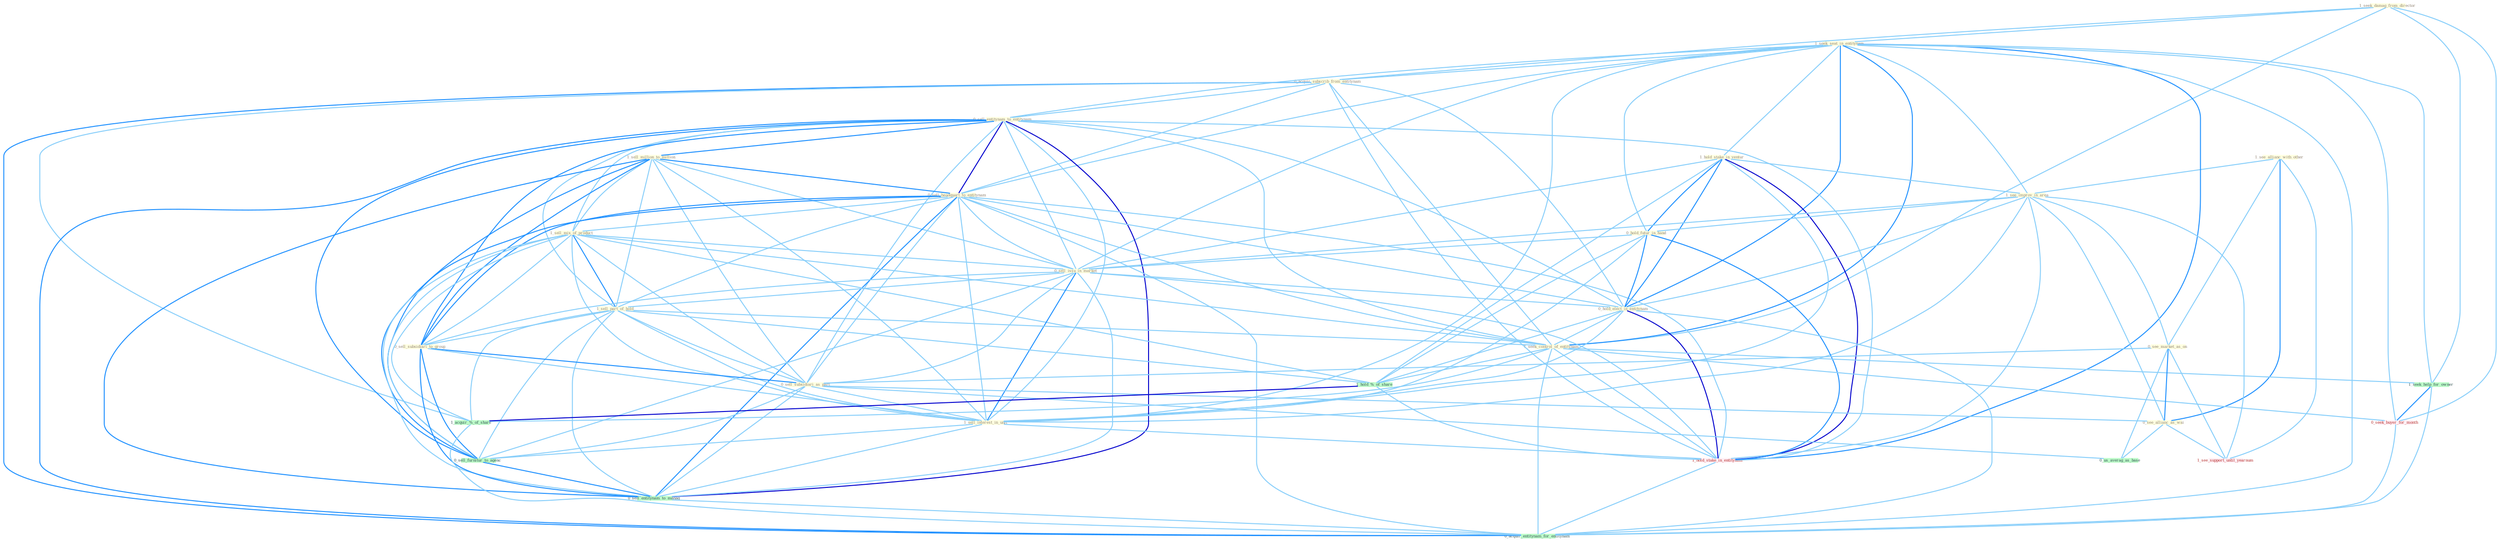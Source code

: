 Graph G{ 
    node
    [shape=polygon,style=filled,width=.5,height=.06,color="#BDFCC9",fixedsize=true,fontsize=4,
    fontcolor="#2f4f4f"];
    {node
    [color="#ffffe0", fontcolor="#8b7d6b"] "1_seek_damag_from_director " "1_see_allianc_with_other " "1_seek_seat_in_entitynam " "0_acquir_subscrib_from_entitynam " "1_hold_stake_in_ventur " "1_see_improv_in_area " "0_sell_entitynam_to_entitynam " "1_sell_million_to_million " "0_sell_headquart_to_entitynam " "0_hold_futur_in_hand " "1_sell_mix_of_product " "0_sell_issu_in_market " "1_sell_part_of_hold " "0_hold_elect_in_entitynam " "0_sell_subsidiari_to_group " "1_seek_control_of_entitynam " "0_see_market_as_on " "0_sell_subsidiari_as_part " "1_sell_interest_in_unit " "0_see_allianc_as_wai "}
{node [color="#fff0f5", fontcolor="#b22222"] "1_hold_stake_in_entitynam " "0_seek_buyer_for_month " "1_see_support_until_yearnum "}
edge [color="#B0E2FF"];

	"1_seek_damag_from_director " -- "1_seek_seat_in_entitynam " [w="1", color="#87cefa" ];
	"1_seek_damag_from_director " -- "0_acquir_subscrib_from_entitynam " [w="1", color="#87cefa" ];
	"1_seek_damag_from_director " -- "1_seek_control_of_entitynam " [w="1", color="#87cefa" ];
	"1_seek_damag_from_director " -- "1_seek_help_for_owner " [w="1", color="#87cefa" ];
	"1_seek_damag_from_director " -- "0_seek_buyer_for_month " [w="1", color="#87cefa" ];
	"1_see_allianc_with_other " -- "1_see_improv_in_area " [w="1", color="#87cefa" ];
	"1_see_allianc_with_other " -- "0_see_market_as_on " [w="1", color="#87cefa" ];
	"1_see_allianc_with_other " -- "0_see_allianc_as_wai " [w="2", color="#1e90ff" , len=0.8];
	"1_see_allianc_with_other " -- "1_see_support_until_yearnum " [w="1", color="#87cefa" ];
	"1_seek_seat_in_entitynam " -- "0_acquir_subscrib_from_entitynam " [w="1", color="#87cefa" ];
	"1_seek_seat_in_entitynam " -- "1_hold_stake_in_ventur " [w="1", color="#87cefa" ];
	"1_seek_seat_in_entitynam " -- "1_see_improv_in_area " [w="1", color="#87cefa" ];
	"1_seek_seat_in_entitynam " -- "0_sell_entitynam_to_entitynam " [w="1", color="#87cefa" ];
	"1_seek_seat_in_entitynam " -- "0_sell_headquart_to_entitynam " [w="1", color="#87cefa" ];
	"1_seek_seat_in_entitynam " -- "0_hold_futur_in_hand " [w="1", color="#87cefa" ];
	"1_seek_seat_in_entitynam " -- "0_sell_issu_in_market " [w="1", color="#87cefa" ];
	"1_seek_seat_in_entitynam " -- "0_hold_elect_in_entitynam " [w="2", color="#1e90ff" , len=0.8];
	"1_seek_seat_in_entitynam " -- "1_seek_control_of_entitynam " [w="2", color="#1e90ff" , len=0.8];
	"1_seek_seat_in_entitynam " -- "1_sell_interest_in_unit " [w="1", color="#87cefa" ];
	"1_seek_seat_in_entitynam " -- "1_hold_stake_in_entitynam " [w="2", color="#1e90ff" , len=0.8];
	"1_seek_seat_in_entitynam " -- "1_seek_help_for_owner " [w="1", color="#87cefa" ];
	"1_seek_seat_in_entitynam " -- "0_seek_buyer_for_month " [w="1", color="#87cefa" ];
	"1_seek_seat_in_entitynam " -- "0_acquir_entitynam_for_entitynam " [w="1", color="#87cefa" ];
	"0_acquir_subscrib_from_entitynam " -- "0_sell_entitynam_to_entitynam " [w="1", color="#87cefa" ];
	"0_acquir_subscrib_from_entitynam " -- "0_sell_headquart_to_entitynam " [w="1", color="#87cefa" ];
	"0_acquir_subscrib_from_entitynam " -- "0_hold_elect_in_entitynam " [w="1", color="#87cefa" ];
	"0_acquir_subscrib_from_entitynam " -- "1_seek_control_of_entitynam " [w="1", color="#87cefa" ];
	"0_acquir_subscrib_from_entitynam " -- "1_hold_stake_in_entitynam " [w="1", color="#87cefa" ];
	"0_acquir_subscrib_from_entitynam " -- "1_acquir_%_of_share " [w="1", color="#87cefa" ];
	"0_acquir_subscrib_from_entitynam " -- "0_acquir_entitynam_for_entitynam " [w="2", color="#1e90ff" , len=0.8];
	"1_hold_stake_in_ventur " -- "1_see_improv_in_area " [w="1", color="#87cefa" ];
	"1_hold_stake_in_ventur " -- "0_hold_futur_in_hand " [w="2", color="#1e90ff" , len=0.8];
	"1_hold_stake_in_ventur " -- "0_sell_issu_in_market " [w="1", color="#87cefa" ];
	"1_hold_stake_in_ventur " -- "0_hold_elect_in_entitynam " [w="2", color="#1e90ff" , len=0.8];
	"1_hold_stake_in_ventur " -- "1_sell_interest_in_unit " [w="1", color="#87cefa" ];
	"1_hold_stake_in_ventur " -- "1_hold_%_of_share " [w="1", color="#87cefa" ];
	"1_hold_stake_in_ventur " -- "1_hold_stake_in_entitynam " [w="3", color="#0000cd" , len=0.6];
	"1_see_improv_in_area " -- "0_hold_futur_in_hand " [w="1", color="#87cefa" ];
	"1_see_improv_in_area " -- "0_sell_issu_in_market " [w="1", color="#87cefa" ];
	"1_see_improv_in_area " -- "0_hold_elect_in_entitynam " [w="1", color="#87cefa" ];
	"1_see_improv_in_area " -- "0_see_market_as_on " [w="1", color="#87cefa" ];
	"1_see_improv_in_area " -- "1_sell_interest_in_unit " [w="1", color="#87cefa" ];
	"1_see_improv_in_area " -- "0_see_allianc_as_wai " [w="1", color="#87cefa" ];
	"1_see_improv_in_area " -- "1_hold_stake_in_entitynam " [w="1", color="#87cefa" ];
	"1_see_improv_in_area " -- "1_see_support_until_yearnum " [w="1", color="#87cefa" ];
	"0_sell_entitynam_to_entitynam " -- "1_sell_million_to_million " [w="2", color="#1e90ff" , len=0.8];
	"0_sell_entitynam_to_entitynam " -- "0_sell_headquart_to_entitynam " [w="3", color="#0000cd" , len=0.6];
	"0_sell_entitynam_to_entitynam " -- "1_sell_mix_of_product " [w="1", color="#87cefa" ];
	"0_sell_entitynam_to_entitynam " -- "0_sell_issu_in_market " [w="1", color="#87cefa" ];
	"0_sell_entitynam_to_entitynam " -- "1_sell_part_of_hold " [w="1", color="#87cefa" ];
	"0_sell_entitynam_to_entitynam " -- "0_hold_elect_in_entitynam " [w="1", color="#87cefa" ];
	"0_sell_entitynam_to_entitynam " -- "0_sell_subsidiari_to_group " [w="2", color="#1e90ff" , len=0.8];
	"0_sell_entitynam_to_entitynam " -- "1_seek_control_of_entitynam " [w="1", color="#87cefa" ];
	"0_sell_entitynam_to_entitynam " -- "0_sell_subsidiari_as_part " [w="1", color="#87cefa" ];
	"0_sell_entitynam_to_entitynam " -- "1_sell_interest_in_unit " [w="1", color="#87cefa" ];
	"0_sell_entitynam_to_entitynam " -- "1_hold_stake_in_entitynam " [w="1", color="#87cefa" ];
	"0_sell_entitynam_to_entitynam " -- "0_sell_furnitur_to_agenc " [w="2", color="#1e90ff" , len=0.8];
	"0_sell_entitynam_to_entitynam " -- "0_sell_entitynam_to_manag " [w="3", color="#0000cd" , len=0.6];
	"0_sell_entitynam_to_entitynam " -- "0_acquir_entitynam_for_entitynam " [w="2", color="#1e90ff" , len=0.8];
	"1_sell_million_to_million " -- "0_sell_headquart_to_entitynam " [w="2", color="#1e90ff" , len=0.8];
	"1_sell_million_to_million " -- "1_sell_mix_of_product " [w="1", color="#87cefa" ];
	"1_sell_million_to_million " -- "0_sell_issu_in_market " [w="1", color="#87cefa" ];
	"1_sell_million_to_million " -- "1_sell_part_of_hold " [w="1", color="#87cefa" ];
	"1_sell_million_to_million " -- "0_sell_subsidiari_to_group " [w="2", color="#1e90ff" , len=0.8];
	"1_sell_million_to_million " -- "0_sell_subsidiari_as_part " [w="1", color="#87cefa" ];
	"1_sell_million_to_million " -- "1_sell_interest_in_unit " [w="1", color="#87cefa" ];
	"1_sell_million_to_million " -- "0_sell_furnitur_to_agenc " [w="2", color="#1e90ff" , len=0.8];
	"1_sell_million_to_million " -- "0_sell_entitynam_to_manag " [w="2", color="#1e90ff" , len=0.8];
	"0_sell_headquart_to_entitynam " -- "1_sell_mix_of_product " [w="1", color="#87cefa" ];
	"0_sell_headquart_to_entitynam " -- "0_sell_issu_in_market " [w="1", color="#87cefa" ];
	"0_sell_headquart_to_entitynam " -- "1_sell_part_of_hold " [w="1", color="#87cefa" ];
	"0_sell_headquart_to_entitynam " -- "0_hold_elect_in_entitynam " [w="1", color="#87cefa" ];
	"0_sell_headquart_to_entitynam " -- "0_sell_subsidiari_to_group " [w="2", color="#1e90ff" , len=0.8];
	"0_sell_headquart_to_entitynam " -- "1_seek_control_of_entitynam " [w="1", color="#87cefa" ];
	"0_sell_headquart_to_entitynam " -- "0_sell_subsidiari_as_part " [w="1", color="#87cefa" ];
	"0_sell_headquart_to_entitynam " -- "1_sell_interest_in_unit " [w="1", color="#87cefa" ];
	"0_sell_headquart_to_entitynam " -- "1_hold_stake_in_entitynam " [w="1", color="#87cefa" ];
	"0_sell_headquart_to_entitynam " -- "0_sell_furnitur_to_agenc " [w="2", color="#1e90ff" , len=0.8];
	"0_sell_headquart_to_entitynam " -- "0_sell_entitynam_to_manag " [w="2", color="#1e90ff" , len=0.8];
	"0_sell_headquart_to_entitynam " -- "0_acquir_entitynam_for_entitynam " [w="1", color="#87cefa" ];
	"0_hold_futur_in_hand " -- "0_sell_issu_in_market " [w="1", color="#87cefa" ];
	"0_hold_futur_in_hand " -- "0_hold_elect_in_entitynam " [w="2", color="#1e90ff" , len=0.8];
	"0_hold_futur_in_hand " -- "1_sell_interest_in_unit " [w="1", color="#87cefa" ];
	"0_hold_futur_in_hand " -- "1_hold_%_of_share " [w="1", color="#87cefa" ];
	"0_hold_futur_in_hand " -- "1_hold_stake_in_entitynam " [w="2", color="#1e90ff" , len=0.8];
	"1_sell_mix_of_product " -- "0_sell_issu_in_market " [w="1", color="#87cefa" ];
	"1_sell_mix_of_product " -- "1_sell_part_of_hold " [w="2", color="#1e90ff" , len=0.8];
	"1_sell_mix_of_product " -- "0_sell_subsidiari_to_group " [w="1", color="#87cefa" ];
	"1_sell_mix_of_product " -- "1_seek_control_of_entitynam " [w="1", color="#87cefa" ];
	"1_sell_mix_of_product " -- "0_sell_subsidiari_as_part " [w="1", color="#87cefa" ];
	"1_sell_mix_of_product " -- "1_sell_interest_in_unit " [w="1", color="#87cefa" ];
	"1_sell_mix_of_product " -- "1_hold_%_of_share " [w="1", color="#87cefa" ];
	"1_sell_mix_of_product " -- "1_acquir_%_of_share " [w="1", color="#87cefa" ];
	"1_sell_mix_of_product " -- "0_sell_furnitur_to_agenc " [w="1", color="#87cefa" ];
	"1_sell_mix_of_product " -- "0_sell_entitynam_to_manag " [w="1", color="#87cefa" ];
	"0_sell_issu_in_market " -- "1_sell_part_of_hold " [w="1", color="#87cefa" ];
	"0_sell_issu_in_market " -- "0_hold_elect_in_entitynam " [w="1", color="#87cefa" ];
	"0_sell_issu_in_market " -- "0_sell_subsidiari_to_group " [w="1", color="#87cefa" ];
	"0_sell_issu_in_market " -- "0_sell_subsidiari_as_part " [w="1", color="#87cefa" ];
	"0_sell_issu_in_market " -- "1_sell_interest_in_unit " [w="2", color="#1e90ff" , len=0.8];
	"0_sell_issu_in_market " -- "1_hold_stake_in_entitynam " [w="1", color="#87cefa" ];
	"0_sell_issu_in_market " -- "0_sell_furnitur_to_agenc " [w="1", color="#87cefa" ];
	"0_sell_issu_in_market " -- "0_sell_entitynam_to_manag " [w="1", color="#87cefa" ];
	"1_sell_part_of_hold " -- "0_sell_subsidiari_to_group " [w="1", color="#87cefa" ];
	"1_sell_part_of_hold " -- "1_seek_control_of_entitynam " [w="1", color="#87cefa" ];
	"1_sell_part_of_hold " -- "0_sell_subsidiari_as_part " [w="1", color="#87cefa" ];
	"1_sell_part_of_hold " -- "1_sell_interest_in_unit " [w="1", color="#87cefa" ];
	"1_sell_part_of_hold " -- "1_hold_%_of_share " [w="1", color="#87cefa" ];
	"1_sell_part_of_hold " -- "1_acquir_%_of_share " [w="1", color="#87cefa" ];
	"1_sell_part_of_hold " -- "0_sell_furnitur_to_agenc " [w="1", color="#87cefa" ];
	"1_sell_part_of_hold " -- "0_sell_entitynam_to_manag " [w="1", color="#87cefa" ];
	"0_hold_elect_in_entitynam " -- "1_seek_control_of_entitynam " [w="1", color="#87cefa" ];
	"0_hold_elect_in_entitynam " -- "1_sell_interest_in_unit " [w="1", color="#87cefa" ];
	"0_hold_elect_in_entitynam " -- "1_hold_%_of_share " [w="1", color="#87cefa" ];
	"0_hold_elect_in_entitynam " -- "1_hold_stake_in_entitynam " [w="3", color="#0000cd" , len=0.6];
	"0_hold_elect_in_entitynam " -- "0_acquir_entitynam_for_entitynam " [w="1", color="#87cefa" ];
	"0_sell_subsidiari_to_group " -- "0_sell_subsidiari_as_part " [w="2", color="#1e90ff" , len=0.8];
	"0_sell_subsidiari_to_group " -- "1_sell_interest_in_unit " [w="1", color="#87cefa" ];
	"0_sell_subsidiari_to_group " -- "0_sell_furnitur_to_agenc " [w="2", color="#1e90ff" , len=0.8];
	"0_sell_subsidiari_to_group " -- "0_sell_entitynam_to_manag " [w="2", color="#1e90ff" , len=0.8];
	"1_seek_control_of_entitynam " -- "1_hold_%_of_share " [w="1", color="#87cefa" ];
	"1_seek_control_of_entitynam " -- "1_hold_stake_in_entitynam " [w="1", color="#87cefa" ];
	"1_seek_control_of_entitynam " -- "1_seek_help_for_owner " [w="1", color="#87cefa" ];
	"1_seek_control_of_entitynam " -- "0_seek_buyer_for_month " [w="1", color="#87cefa" ];
	"1_seek_control_of_entitynam " -- "1_acquir_%_of_share " [w="1", color="#87cefa" ];
	"1_seek_control_of_entitynam " -- "0_acquir_entitynam_for_entitynam " [w="1", color="#87cefa" ];
	"0_see_market_as_on " -- "0_sell_subsidiari_as_part " [w="1", color="#87cefa" ];
	"0_see_market_as_on " -- "0_see_allianc_as_wai " [w="2", color="#1e90ff" , len=0.8];
	"0_see_market_as_on " -- "1_see_support_until_yearnum " [w="1", color="#87cefa" ];
	"0_see_market_as_on " -- "0_us_averag_as_base " [w="1", color="#87cefa" ];
	"0_sell_subsidiari_as_part " -- "1_sell_interest_in_unit " [w="1", color="#87cefa" ];
	"0_sell_subsidiari_as_part " -- "0_see_allianc_as_wai " [w="1", color="#87cefa" ];
	"0_sell_subsidiari_as_part " -- "0_sell_furnitur_to_agenc " [w="1", color="#87cefa" ];
	"0_sell_subsidiari_as_part " -- "0_us_averag_as_base " [w="1", color="#87cefa" ];
	"0_sell_subsidiari_as_part " -- "0_sell_entitynam_to_manag " [w="1", color="#87cefa" ];
	"1_sell_interest_in_unit " -- "1_hold_stake_in_entitynam " [w="1", color="#87cefa" ];
	"1_sell_interest_in_unit " -- "0_sell_furnitur_to_agenc " [w="1", color="#87cefa" ];
	"1_sell_interest_in_unit " -- "0_sell_entitynam_to_manag " [w="1", color="#87cefa" ];
	"0_see_allianc_as_wai " -- "1_see_support_until_yearnum " [w="1", color="#87cefa" ];
	"0_see_allianc_as_wai " -- "0_us_averag_as_base " [w="1", color="#87cefa" ];
	"1_hold_%_of_share " -- "1_hold_stake_in_entitynam " [w="1", color="#87cefa" ];
	"1_hold_%_of_share " -- "1_acquir_%_of_share " [w="3", color="#0000cd" , len=0.6];
	"1_hold_stake_in_entitynam " -- "0_acquir_entitynam_for_entitynam " [w="1", color="#87cefa" ];
	"1_seek_help_for_owner " -- "0_seek_buyer_for_month " [w="2", color="#1e90ff" , len=0.8];
	"1_seek_help_for_owner " -- "0_acquir_entitynam_for_entitynam " [w="1", color="#87cefa" ];
	"0_seek_buyer_for_month " -- "0_acquir_entitynam_for_entitynam " [w="1", color="#87cefa" ];
	"1_acquir_%_of_share " -- "0_acquir_entitynam_for_entitynam " [w="1", color="#87cefa" ];
	"0_sell_furnitur_to_agenc " -- "0_sell_entitynam_to_manag " [w="2", color="#1e90ff" , len=0.8];
	"0_sell_entitynam_to_manag " -- "0_acquir_entitynam_for_entitynam " [w="1", color="#87cefa" ];
}